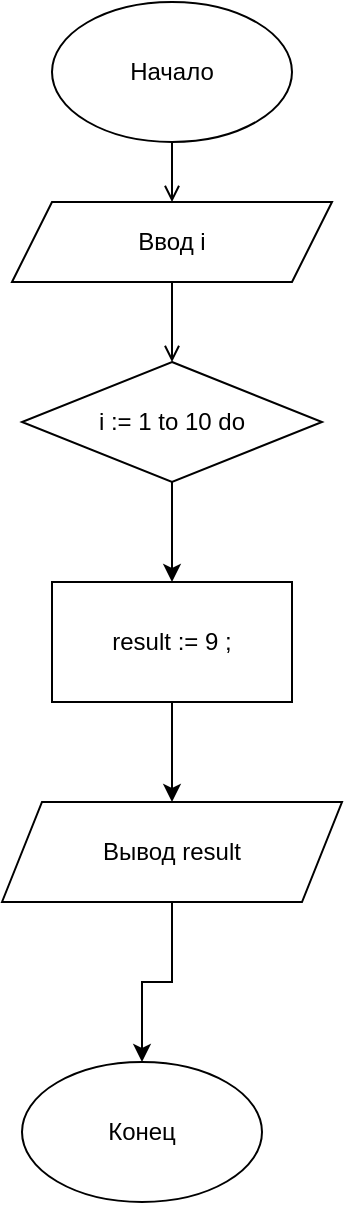 <mxfile version="21.7.5" type="device">
  <diagram id="iXHAIwDOy_ckA0oU7I6M" name="Страница 1">
    <mxGraphModel dx="621" dy="820" grid="1" gridSize="10" guides="1" tooltips="1" connect="1" arrows="1" fold="1" page="1" pageScale="1" pageWidth="827" pageHeight="1169" math="0" shadow="0">
      <root>
        <mxCell id="0" />
        <mxCell id="1" parent="0" />
        <mxCell id="sO1oYzhVz2CwoxDK4dTX-3" style="edgeStyle=orthogonalEdgeStyle;rounded=0;orthogonalLoop=1;jettySize=auto;html=1;exitX=0.5;exitY=1;exitDx=0;exitDy=0;entryX=0.5;entryY=0;entryDx=0;entryDy=0;endArrow=open;endFill=0;" parent="1" target="sO1oYzhVz2CwoxDK4dTX-2" edge="1">
          <mxGeometry relative="1" as="geometry">
            <mxPoint x="320" y="70" as="sourcePoint" />
          </mxGeometry>
        </mxCell>
        <mxCell id="sO1oYzhVz2CwoxDK4dTX-5" style="edgeStyle=orthogonalEdgeStyle;rounded=0;orthogonalLoop=1;jettySize=auto;html=1;entryX=0.5;entryY=0;entryDx=0;entryDy=0;endArrow=open;endFill=0;" parent="1" source="sO1oYzhVz2CwoxDK4dTX-2" edge="1">
          <mxGeometry relative="1" as="geometry">
            <mxPoint x="320" y="180" as="targetPoint" />
          </mxGeometry>
        </mxCell>
        <mxCell id="sO1oYzhVz2CwoxDK4dTX-2" value="Ввод i" style="shape=parallelogram;perimeter=parallelogramPerimeter;whiteSpace=wrap;html=1;fixedSize=1;" parent="1" vertex="1">
          <mxGeometry x="240" y="100" width="160" height="40" as="geometry" />
        </mxCell>
        <mxCell id="TM_lnyqm9ptPYNRuYTzy-4" value="" style="edgeStyle=orthogonalEdgeStyle;rounded=0;orthogonalLoop=1;jettySize=auto;html=1;" edge="1" parent="1" source="sO1oYzhVz2CwoxDK4dTX-6" target="sO1oYzhVz2CwoxDK4dTX-14">
          <mxGeometry relative="1" as="geometry" />
        </mxCell>
        <mxCell id="sO1oYzhVz2CwoxDK4dTX-6" value="Вывод result" style="shape=parallelogram;perimeter=parallelogramPerimeter;whiteSpace=wrap;html=1;fixedSize=1;" parent="1" vertex="1">
          <mxGeometry x="235" y="400" width="170" height="50" as="geometry" />
        </mxCell>
        <mxCell id="sO1oYzhVz2CwoxDK4dTX-14" value="Конец" style="ellipse;whiteSpace=wrap;html=1;" parent="1" vertex="1">
          <mxGeometry x="245" y="530" width="120" height="70" as="geometry" />
        </mxCell>
        <mxCell id="sO1oYzhVz2CwoxDK4dTX-15" value="Начало" style="ellipse;whiteSpace=wrap;html=1;" parent="1" vertex="1">
          <mxGeometry x="260" width="120" height="70" as="geometry" />
        </mxCell>
        <mxCell id="TM_lnyqm9ptPYNRuYTzy-2" style="edgeStyle=orthogonalEdgeStyle;rounded=0;orthogonalLoop=1;jettySize=auto;html=1;exitX=0.5;exitY=1;exitDx=0;exitDy=0;entryX=0.5;entryY=0;entryDx=0;entryDy=0;" edge="1" parent="1" source="A3mxCB0CvMOUwcV96I_G-1" target="TM_lnyqm9ptPYNRuYTzy-1">
          <mxGeometry relative="1" as="geometry" />
        </mxCell>
        <mxCell id="A3mxCB0CvMOUwcV96I_G-1" value="i := 1 to 10 do" style="rhombus;whiteSpace=wrap;html=1;" parent="1" vertex="1">
          <mxGeometry x="245" y="180" width="150" height="60" as="geometry" />
        </mxCell>
        <mxCell id="TM_lnyqm9ptPYNRuYTzy-3" style="edgeStyle=orthogonalEdgeStyle;rounded=0;orthogonalLoop=1;jettySize=auto;html=1;exitX=0.5;exitY=1;exitDx=0;exitDy=0;entryX=0.5;entryY=0;entryDx=0;entryDy=0;" edge="1" parent="1" source="TM_lnyqm9ptPYNRuYTzy-1" target="sO1oYzhVz2CwoxDK4dTX-6">
          <mxGeometry relative="1" as="geometry" />
        </mxCell>
        <mxCell id="TM_lnyqm9ptPYNRuYTzy-1" value="result := 9 ;" style="rounded=0;whiteSpace=wrap;html=1;" vertex="1" parent="1">
          <mxGeometry x="260" y="290" width="120" height="60" as="geometry" />
        </mxCell>
      </root>
    </mxGraphModel>
  </diagram>
</mxfile>
